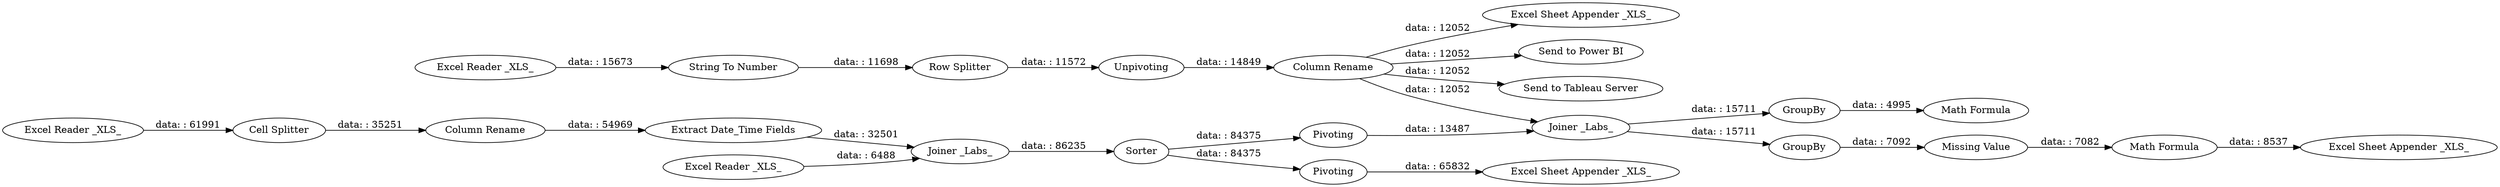 digraph {
	"334646304898740917_35" [label="Send to Power BI"]
	"334646304898740917_19" [label=Pivoting]
	"334646304898740917_26" [label="Joiner _Labs_"]
	"334646304898740917_38" [label="Excel Sheet Appender _XLS_"]
	"334646304898740917_23" [label="String To Number"]
	"334646304898740917_2" [label="Cell Splitter"]
	"334646304898740917_37" [label="Missing Value"]
	"334646304898740917_24" [label="Column Rename"]
	"334646304898740917_20" [label="Excel Reader _XLS_"]
	"334646304898740917_22" [label=Unpivoting]
	"334646304898740917_28" [label=GroupBy]
	"334646304898740917_21" [label="Row Splitter"]
	"334646304898740917_29" [label=Sorter]
	"334646304898740917_16" [label="Excel Reader _XLS_"]
	"334646304898740917_41" [label=Pivoting]
	"334646304898740917_42" [label="Excel Sheet Appender _XLS_"]
	"334646304898740917_1" [label="Excel Reader _XLS_"]
	"334646304898740917_25" [label="Math Formula"]
	"334646304898740917_40" [label="Send to Tableau Server"]
	"334646304898740917_32" [label=GroupBy]
	"334646304898740917_43" [label="Excel Sheet Appender _XLS_"]
	"334646304898740917_8" [label="Column Rename"]
	"334646304898740917_27" [label="Extract Date_Time Fields"]
	"334646304898740917_31" [label="Math Formula"]
	"334646304898740917_15" [label="Joiner _Labs_"]
	"334646304898740917_20" -> "334646304898740917_23" [label="data: : 15673"]
	"334646304898740917_19" -> "334646304898740917_26" [label="data: : 13487"]
	"334646304898740917_24" -> "334646304898740917_35" [label="data: : 12052"]
	"334646304898740917_24" -> "334646304898740917_43" [label="data: : 12052"]
	"334646304898740917_21" -> "334646304898740917_22" [label="data: : 11572"]
	"334646304898740917_29" -> "334646304898740917_19" [label="data: : 84375"]
	"334646304898740917_24" -> "334646304898740917_26" [label="data: : 12052"]
	"334646304898740917_24" -> "334646304898740917_40" [label="data: : 12052"]
	"334646304898740917_29" -> "334646304898740917_41" [label="data: : 84375"]
	"334646304898740917_26" -> "334646304898740917_32" [label="data: : 15711"]
	"334646304898740917_16" -> "334646304898740917_15" [label="data: : 6488"]
	"334646304898740917_22" -> "334646304898740917_24" [label="data: : 14849"]
	"334646304898740917_32" -> "334646304898740917_37" [label="data: : 7092"]
	"334646304898740917_26" -> "334646304898740917_28" [label="data: : 15711"]
	"334646304898740917_8" -> "334646304898740917_27" [label="data: : 54969"]
	"334646304898740917_41" -> "334646304898740917_42" [label="data: : 65832"]
	"334646304898740917_37" -> "334646304898740917_31" [label="data: : 7082"]
	"334646304898740917_2" -> "334646304898740917_8" [label="data: : 35251"]
	"334646304898740917_28" -> "334646304898740917_25" [label="data: : 4995"]
	"334646304898740917_1" -> "334646304898740917_2" [label="data: : 61991"]
	"334646304898740917_23" -> "334646304898740917_21" [label="data: : 11698"]
	"334646304898740917_31" -> "334646304898740917_38" [label="data: : 8537"]
	"334646304898740917_27" -> "334646304898740917_15" [label="data: : 32501"]
	"334646304898740917_15" -> "334646304898740917_29" [label="data: : 86235"]
	rankdir=LR
}
